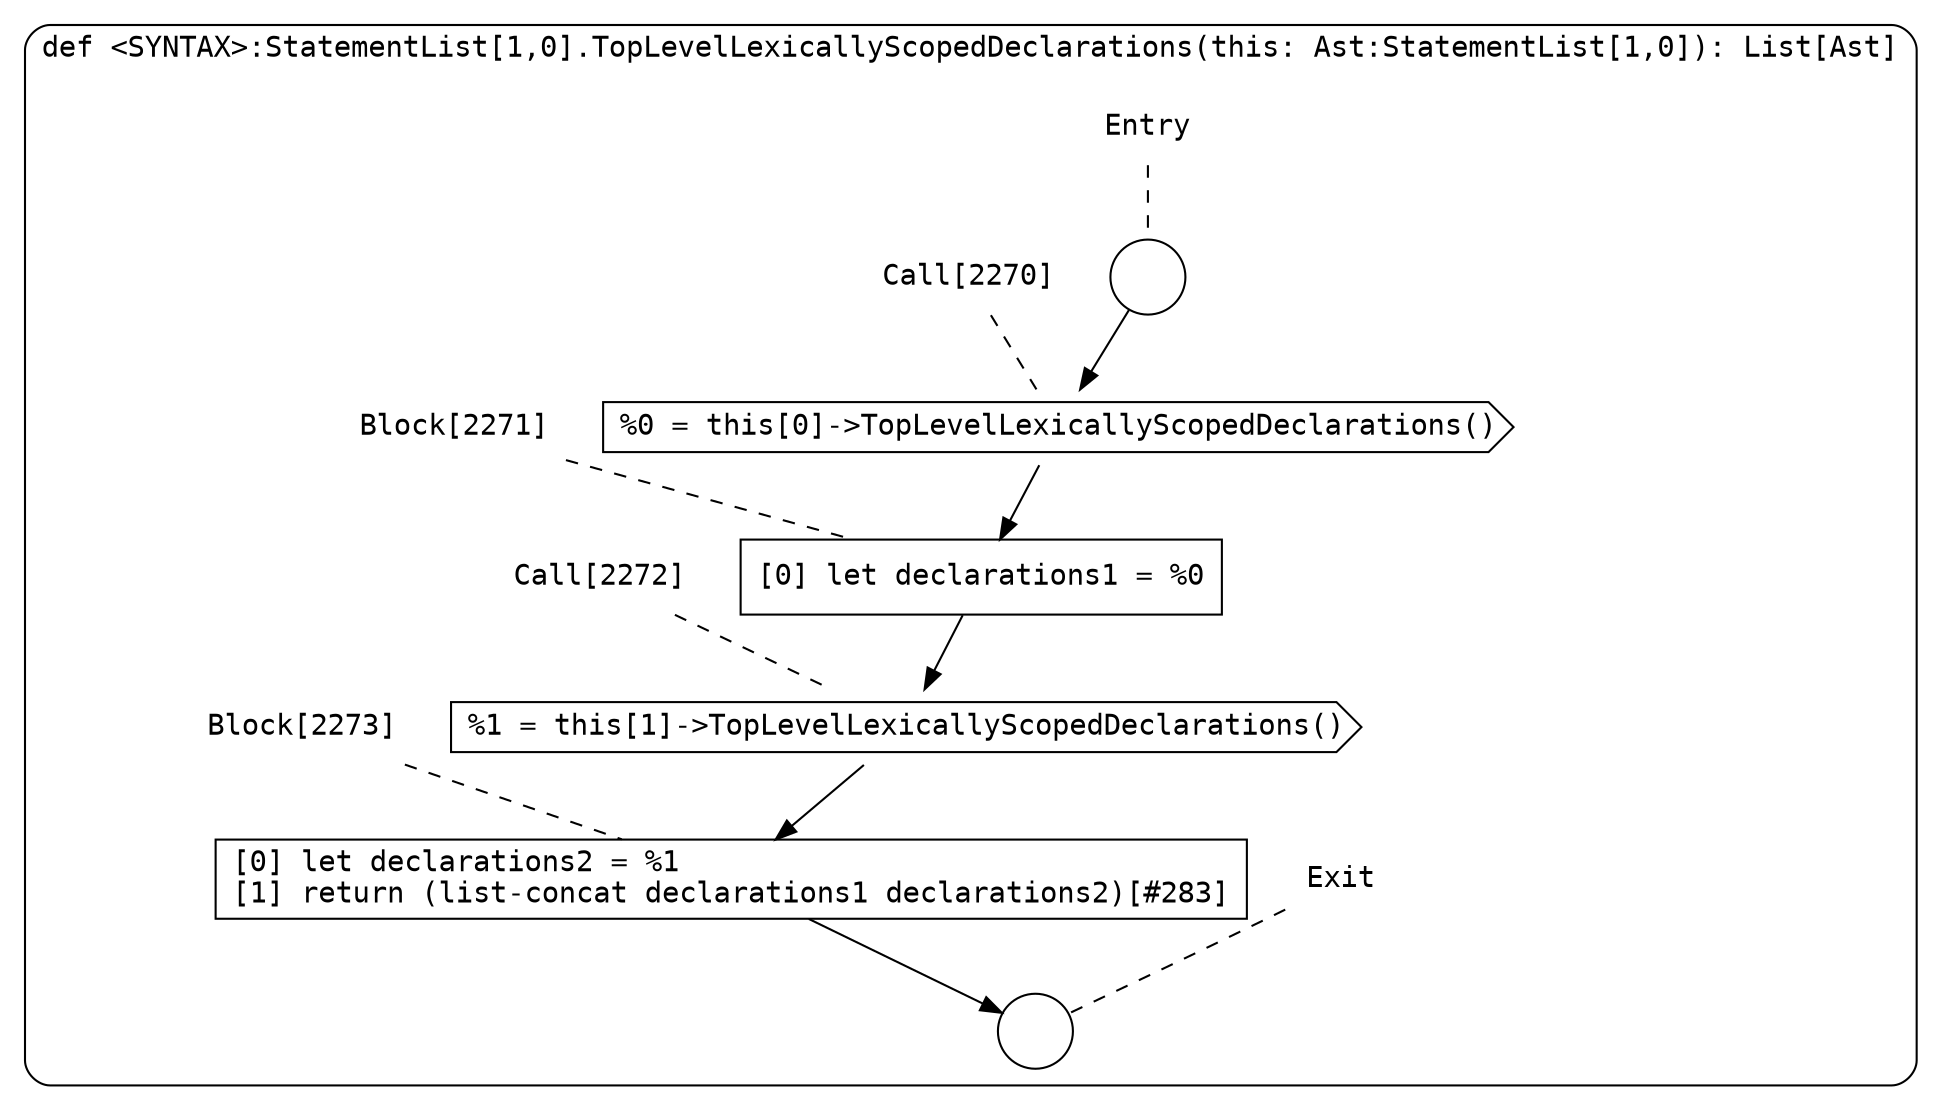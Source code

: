 digraph {
  graph [fontname = "Consolas"]
  node [fontname = "Consolas"]
  edge [fontname = "Consolas"]
  subgraph cluster462 {
    label = "def <SYNTAX>:StatementList[1,0].TopLevelLexicallyScopedDeclarations(this: Ast:StatementList[1,0]): List[Ast]"
    style = rounded
    cluster462_entry_name [shape=none, label=<<font color="black">Entry</font>>]
    cluster462_entry_name -> cluster462_entry [arrowhead=none, color="black", style=dashed]
    cluster462_entry [shape=circle label=" " color="black" fillcolor="white" style=filled]
    cluster462_entry -> node2270 [color="black"]
    cluster462_exit_name [shape=none, label=<<font color="black">Exit</font>>]
    cluster462_exit_name -> cluster462_exit [arrowhead=none, color="black", style=dashed]
    cluster462_exit [shape=circle label=" " color="black" fillcolor="white" style=filled]
    node2270_name [shape=none, label=<<font color="black">Call[2270]</font>>]
    node2270_name -> node2270 [arrowhead=none, color="black", style=dashed]
    node2270 [shape=cds, label=<<font color="black">%0 = this[0]-&gt;TopLevelLexicallyScopedDeclarations()</font>> color="black" fillcolor="white", style=filled]
    node2270 -> node2271 [color="black"]
    node2271_name [shape=none, label=<<font color="black">Block[2271]</font>>]
    node2271_name -> node2271 [arrowhead=none, color="black", style=dashed]
    node2271 [shape=box, label=<<font color="black">[0] let declarations1 = %0<BR ALIGN="LEFT"/></font>> color="black" fillcolor="white", style=filled]
    node2271 -> node2272 [color="black"]
    node2272_name [shape=none, label=<<font color="black">Call[2272]</font>>]
    node2272_name -> node2272 [arrowhead=none, color="black", style=dashed]
    node2272 [shape=cds, label=<<font color="black">%1 = this[1]-&gt;TopLevelLexicallyScopedDeclarations()</font>> color="black" fillcolor="white", style=filled]
    node2272 -> node2273 [color="black"]
    node2273_name [shape=none, label=<<font color="black">Block[2273]</font>>]
    node2273_name -> node2273 [arrowhead=none, color="black", style=dashed]
    node2273 [shape=box, label=<<font color="black">[0] let declarations2 = %1<BR ALIGN="LEFT"/>[1] return (list-concat declarations1 declarations2)[#283]<BR ALIGN="LEFT"/></font>> color="black" fillcolor="white", style=filled]
    node2273 -> cluster462_exit [color="black"]
  }
}